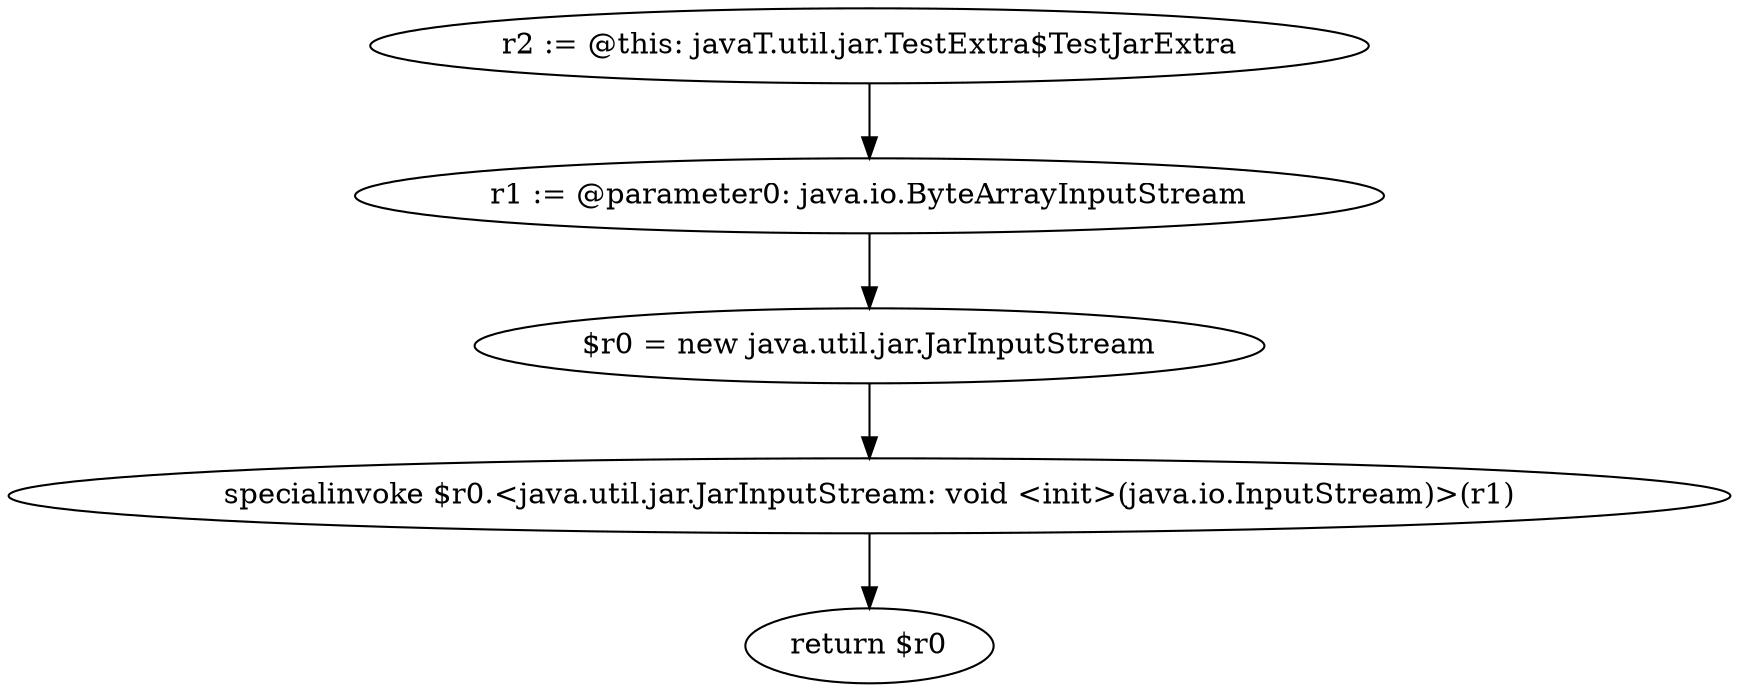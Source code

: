 digraph "unitGraph" {
    "r2 := @this: javaT.util.jar.TestExtra$TestJarExtra"
    "r1 := @parameter0: java.io.ByteArrayInputStream"
    "$r0 = new java.util.jar.JarInputStream"
    "specialinvoke $r0.<java.util.jar.JarInputStream: void <init>(java.io.InputStream)>(r1)"
    "return $r0"
    "r2 := @this: javaT.util.jar.TestExtra$TestJarExtra"->"r1 := @parameter0: java.io.ByteArrayInputStream";
    "r1 := @parameter0: java.io.ByteArrayInputStream"->"$r0 = new java.util.jar.JarInputStream";
    "$r0 = new java.util.jar.JarInputStream"->"specialinvoke $r0.<java.util.jar.JarInputStream: void <init>(java.io.InputStream)>(r1)";
    "specialinvoke $r0.<java.util.jar.JarInputStream: void <init>(java.io.InputStream)>(r1)"->"return $r0";
}
